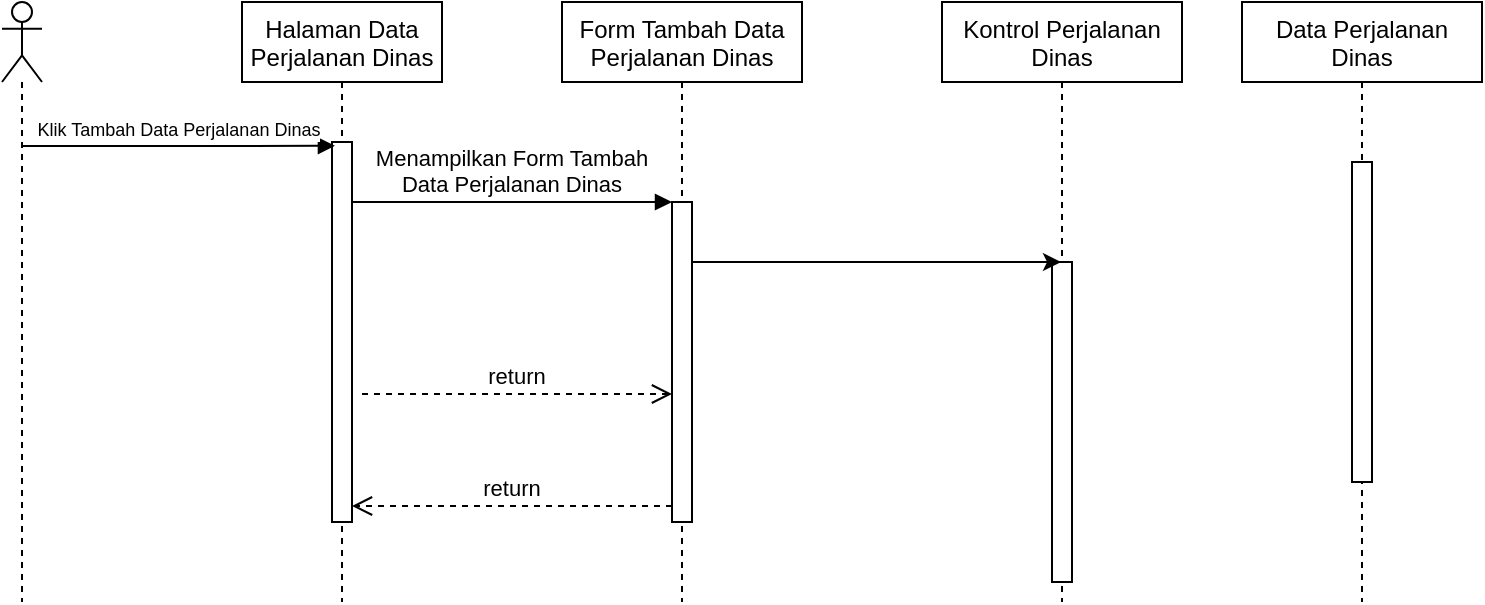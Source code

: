 <mxfile version="20.8.3" type="github">
  <diagram id="kgpKYQtTHZ0yAKxKKP6v" name="Page-1">
    <mxGraphModel dx="955" dy="528" grid="1" gridSize="10" guides="1" tooltips="1" connect="1" arrows="1" fold="1" page="1" pageScale="1" pageWidth="850" pageHeight="1100" math="0" shadow="0">
      <root>
        <mxCell id="0" />
        <mxCell id="1" parent="0" />
        <mxCell id="3nuBFxr9cyL0pnOWT2aG-1" value="Halaman Data &#xa;Perjalanan Dinas" style="shape=umlLifeline;perimeter=lifelinePerimeter;container=1;collapsible=0;recursiveResize=0;rounded=0;shadow=0;strokeWidth=1;" parent="1" vertex="1">
          <mxGeometry x="140" y="80" width="100" height="300" as="geometry" />
        </mxCell>
        <mxCell id="3nuBFxr9cyL0pnOWT2aG-2" value="" style="points=[];perimeter=orthogonalPerimeter;rounded=0;shadow=0;strokeWidth=1;" parent="3nuBFxr9cyL0pnOWT2aG-1" vertex="1">
          <mxGeometry x="45" y="70" width="10" height="190" as="geometry" />
        </mxCell>
        <mxCell id="3nuBFxr9cyL0pnOWT2aG-5" value="Form Tambah Data&#xa;Perjalanan Dinas" style="shape=umlLifeline;perimeter=lifelinePerimeter;container=1;collapsible=0;recursiveResize=0;rounded=0;shadow=0;strokeWidth=1;" parent="1" vertex="1">
          <mxGeometry x="300" y="80" width="120" height="300" as="geometry" />
        </mxCell>
        <mxCell id="3nuBFxr9cyL0pnOWT2aG-6" value="" style="points=[];perimeter=orthogonalPerimeter;rounded=0;shadow=0;strokeWidth=1;" parent="3nuBFxr9cyL0pnOWT2aG-5" vertex="1">
          <mxGeometry x="55" y="100" width="10" height="160" as="geometry" />
        </mxCell>
        <mxCell id="3nuBFxr9cyL0pnOWT2aG-7" value="return" style="verticalAlign=bottom;endArrow=open;dashed=1;endSize=8;exitX=0;exitY=0.95;shadow=0;strokeWidth=1;" parent="1" source="3nuBFxr9cyL0pnOWT2aG-6" target="3nuBFxr9cyL0pnOWT2aG-2" edge="1">
          <mxGeometry relative="1" as="geometry">
            <mxPoint x="295" y="236" as="targetPoint" />
          </mxGeometry>
        </mxCell>
        <mxCell id="3nuBFxr9cyL0pnOWT2aG-8" value="Menampilkan Form Tambah&#xa;Data Perjalanan Dinas" style="verticalAlign=bottom;endArrow=block;entryX=0;entryY=0;shadow=0;strokeWidth=1;" parent="1" source="3nuBFxr9cyL0pnOWT2aG-2" target="3nuBFxr9cyL0pnOWT2aG-6" edge="1">
          <mxGeometry relative="1" as="geometry">
            <mxPoint x="295" y="160" as="sourcePoint" />
          </mxGeometry>
        </mxCell>
        <mxCell id="3nuBFxr9cyL0pnOWT2aG-10" value="return" style="verticalAlign=bottom;endArrow=open;dashed=1;endSize=8;exitX=1;exitY=0.95;shadow=0;strokeWidth=1;" parent="1" target="3nuBFxr9cyL0pnOWT2aG-6" edge="1">
          <mxGeometry relative="1" as="geometry">
            <mxPoint x="260" y="257" as="targetPoint" />
            <mxPoint x="200" y="276" as="sourcePoint" />
          </mxGeometry>
        </mxCell>
        <mxCell id="HN42ftDHFfCqJlmSYsm9-1" value="Kontrol Perjalanan&#xa;Dinas" style="shape=umlLifeline;perimeter=lifelinePerimeter;container=1;collapsible=0;recursiveResize=0;rounded=0;shadow=0;strokeWidth=1;" vertex="1" parent="1">
          <mxGeometry x="490" y="80" width="120" height="300" as="geometry" />
        </mxCell>
        <mxCell id="HN42ftDHFfCqJlmSYsm9-2" value="" style="points=[];perimeter=orthogonalPerimeter;rounded=0;shadow=0;strokeWidth=1;" vertex="1" parent="HN42ftDHFfCqJlmSYsm9-1">
          <mxGeometry x="55" y="130" width="10" height="160" as="geometry" />
        </mxCell>
        <mxCell id="HN42ftDHFfCqJlmSYsm9-3" value="Data Perjalanan&#xa;Dinas" style="shape=umlLifeline;perimeter=lifelinePerimeter;container=1;collapsible=0;recursiveResize=0;rounded=0;shadow=0;strokeWidth=1;" vertex="1" parent="1">
          <mxGeometry x="640" y="80" width="120" height="300" as="geometry" />
        </mxCell>
        <mxCell id="HN42ftDHFfCqJlmSYsm9-4" value="" style="points=[];perimeter=orthogonalPerimeter;rounded=0;shadow=0;strokeWidth=1;" vertex="1" parent="HN42ftDHFfCqJlmSYsm9-3">
          <mxGeometry x="55" y="80" width="10" height="160" as="geometry" />
        </mxCell>
        <mxCell id="HN42ftDHFfCqJlmSYsm9-8" value="&lt;font style=&quot;font-size: 9px;&quot;&gt;Klik Tambah Data&amp;nbsp;Perjalanan Dinas&lt;/font&gt;" style="edgeStyle=orthogonalEdgeStyle;rounded=1;orthogonalLoop=1;jettySize=auto;html=1;entryX=0.147;entryY=0.01;entryDx=0;entryDy=0;entryPerimeter=0;endArrow=block;verticalAlign=bottom;shadow=0;strokeWidth=1;" edge="1" parent="1" source="HN42ftDHFfCqJlmSYsm9-5" target="3nuBFxr9cyL0pnOWT2aG-2">
          <mxGeometry relative="1" as="geometry">
            <Array as="points">
              <mxPoint x="110" y="152" />
              <mxPoint x="110" y="152" />
            </Array>
          </mxGeometry>
        </mxCell>
        <mxCell id="HN42ftDHFfCqJlmSYsm9-5" value="" style="shape=umlLifeline;participant=umlActor;perimeter=lifelinePerimeter;whiteSpace=wrap;html=1;container=1;collapsible=0;recursiveResize=0;verticalAlign=top;spacingTop=36;outlineConnect=0;" vertex="1" parent="1">
          <mxGeometry x="20" y="80" width="20" height="300" as="geometry" />
        </mxCell>
        <mxCell id="HN42ftDHFfCqJlmSYsm9-12" style="edgeStyle=orthogonalEdgeStyle;rounded=0;orthogonalLoop=1;jettySize=auto;html=1;strokeWidth=1;fontSize=8;" edge="1" parent="1" source="3nuBFxr9cyL0pnOWT2aG-6" target="HN42ftDHFfCqJlmSYsm9-1">
          <mxGeometry relative="1" as="geometry">
            <Array as="points">
              <mxPoint x="410" y="210" />
              <mxPoint x="410" y="210" />
            </Array>
          </mxGeometry>
        </mxCell>
      </root>
    </mxGraphModel>
  </diagram>
</mxfile>
